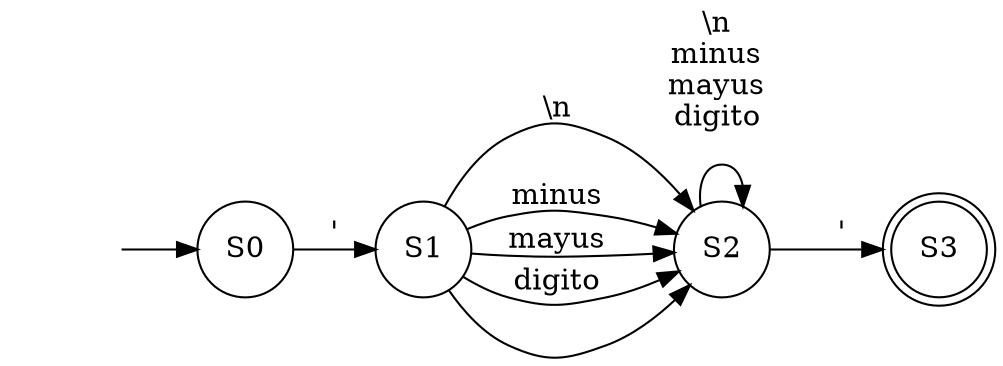digraph G{
rankdir=LR
concentrate=true
nodoInicial [shape=none label=""]
S0[shape=circle label="S0"]
S1[shape=circle label="S1"]
S2[shape=circle label="S2"]
S3[shape=doublecircle label="S3"]
nodoInicial->S0[label=""]
S0->S1[label="'"]
S1->S2[label="\\n"]
S1->S2[label="minus"]
S1->S2[label="mayus"]
S1->S2[label="digito"]
S1->S2[label=" "]
S2->S3[label="'"]
S2->S2[label="\\n \nminus \nmayus \ndigito \n  \n"]

}
